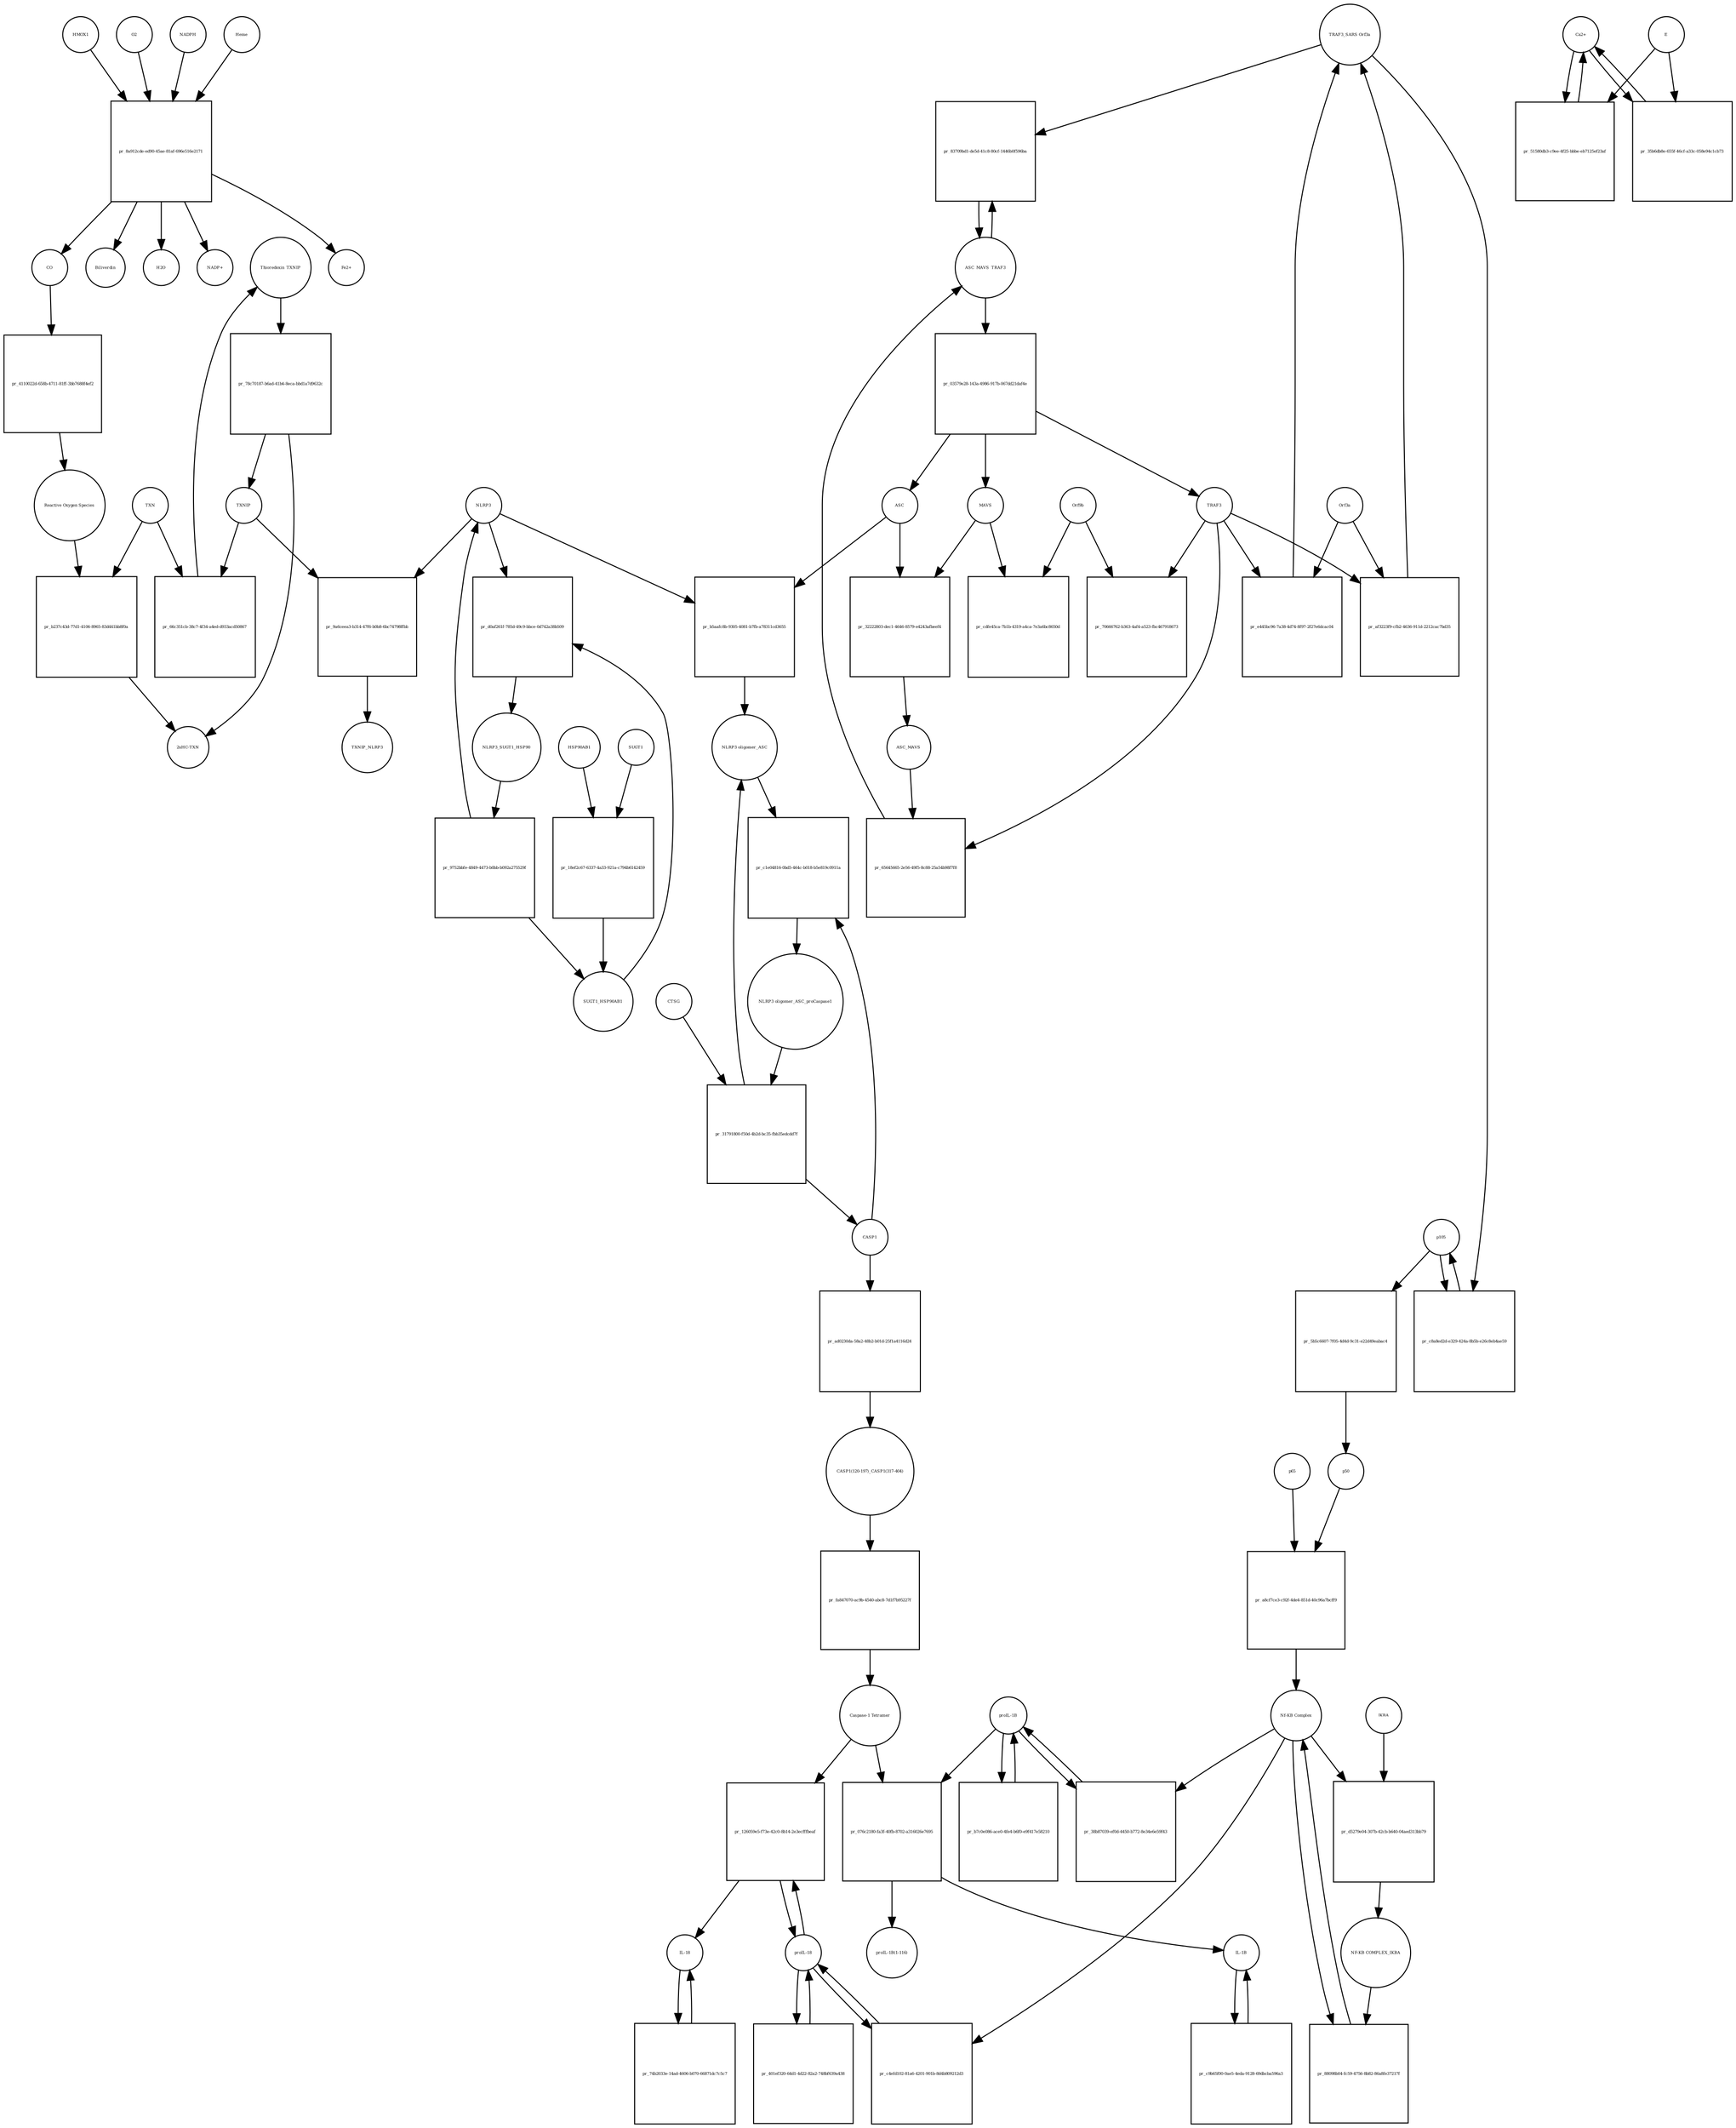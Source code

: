 strict digraph  {
Thioredoxin_TXNIP [annotation="urn_miriam_uniprot_P10599|urn_miriam_uniprot_Q9H3M7", bipartite=0, cls=complex, fontsize=4, label=Thioredoxin_TXNIP, shape=circle];
"pr_78c70187-b6ad-41b4-8eca-bbd1a7d9632c" [annotation="", bipartite=1, cls=process, fontsize=4, label="pr_78c70187-b6ad-41b4-8eca-bbd1a7d9632c", shape=square];
TXNIP [annotation=urn_miriam_uniprot_Q9H3M7, bipartite=0, cls=macromolecule, fontsize=4, label=TXNIP, shape=circle];
"2xHC-TXN" [annotation=urn_miriam_uniprot_P10599, bipartite=0, cls=macromolecule, fontsize=4, label="2xHC-TXN", shape=circle];
TXN [annotation=urn_miriam_uniprot_P10599, bipartite=0, cls=macromolecule, fontsize=4, label=TXN, shape=circle];
"pr_b237c43d-77d1-4106-8965-83d441bb8f0a" [annotation="", bipartite=1, cls=process, fontsize=4, label="pr_b237c43d-77d1-4106-8965-83d441bb8f0a", shape=square];
"Reactive Oxygen Species" [annotation="urn_miriam_obo.chebi_CHEBI%3A26523", bipartite=0, cls="simple chemical", fontsize=4, label="Reactive Oxygen Species", shape=circle];
"pr_66c351cb-38c7-4f34-a4ed-d933acd50867" [annotation="", bipartite=1, cls=process, fontsize=4, label="pr_66c351cb-38c7-4f34-a4ed-d933acd50867", shape=square];
HSP90AB1 [annotation=urn_miriam_uniprot_P08238, bipartite=0, cls=macromolecule, fontsize=4, label=HSP90AB1, shape=circle];
"pr_18ef2c67-6337-4a33-921a-c794b6142459" [annotation="", bipartite=1, cls=process, fontsize=4, label="pr_18ef2c67-6337-4a33-921a-c794b6142459", shape=square];
SUGT1 [annotation=urn_miriam_uniprot_Q9Y2Z0, bipartite=0, cls=macromolecule, fontsize=4, label=SUGT1, shape=circle];
SUGT1_HSP90AB1 [annotation="urn_miriam_uniprot_P08238|urn_miriam_uniprot_Q9Y2Z0", bipartite=0, cls=complex, fontsize=4, label=SUGT1_HSP90AB1, shape=circle];
NLRP3 [annotation=urn_miriam_uniprot_Q96P20, bipartite=0, cls=macromolecule, fontsize=4, label=NLRP3, shape=circle];
"pr_9a6ceea3-b314-47f6-b0b8-6bc74798ffbb" [annotation="", bipartite=1, cls=process, fontsize=4, label="pr_9a6ceea3-b314-47f6-b0b8-6bc74798ffbb", shape=square];
TXNIP_NLRP3 [annotation="urn_miriam_uniprot_Q9H3M7|urn_miriam_uniprot_Q96P20", bipartite=0, cls=complex, fontsize=4, label=TXNIP_NLRP3, shape=circle];
"NLRP3 oligomer_ASC_proCaspase1" [annotation="urn_miriam_uniprot_P29466|urn_miriam_uniprot_Q9ULZ3|urn_miriam_uniprot_Q96P20", bipartite=0, cls=complex, fontsize=4, label="NLRP3 oligomer_ASC_proCaspase1", shape=circle];
"pr_31791800-f50d-4b2d-bc35-fbb35edcdd7f" [annotation="", bipartite=1, cls=process, fontsize=4, label="pr_31791800-f50d-4b2d-bc35-fbb35edcdd7f", shape=square];
CASP1 [annotation=urn_miriam_uniprot_P29466, bipartite=0, cls=macromolecule, fontsize=4, label=CASP1, shape=circle];
CTSG [annotation=urn_miriam_uniprot_P08311, bipartite=0, cls=macromolecule, fontsize=4, label=CTSG, shape=circle];
"NLRP3 oligomer_ASC" [annotation="urn_miriam_uniprot_Q9ULZ3|urn_miriam_uniprot_Q96P20", bipartite=0, cls=complex, fontsize=4, label="NLRP3 oligomer_ASC", shape=circle];
"pr_ad0230da-58a2-48b2-b01d-25f1a4116d24" [annotation="", bipartite=1, cls=process, fontsize=4, label="pr_ad0230da-58a2-48b2-b01d-25f1a4116d24", shape=square];
"CASP1(120-197)_CASP1(317-404)" [annotation=urn_miriam_uniprot_P29466, bipartite=0, cls=complex, fontsize=4, label="CASP1(120-197)_CASP1(317-404)", shape=circle];
"pr_fa847070-ac9b-4540-abc8-7d1f7b95227f" [annotation="", bipartite=1, cls=process, fontsize=4, label="pr_fa847070-ac9b-4540-abc8-7d1f7b95227f", shape=square];
"Caspase-1 Tetramer" [annotation=urn_miriam_uniprot_P29466, bipartite=0, cls="complex multimer", fontsize=4, label="Caspase-1 Tetramer", shape=circle];
"proIL-1B" [annotation=urn_miriam_uniprot_P01584, bipartite=0, cls=macromolecule, fontsize=4, label="proIL-1B", shape=circle];
"pr_076c2180-fa3f-40fb-8702-a316026e7695" [annotation="", bipartite=1, cls=process, fontsize=4, label="pr_076c2180-fa3f-40fb-8702-a316026e7695", shape=square];
"IL-1B" [annotation=urn_miriam_uniprot_P01584, bipartite=0, cls=macromolecule, fontsize=4, label="IL-1B", shape=circle];
"proIL-1B(1-116)" [annotation=urn_miriam_uniprot_P01584, bipartite=0, cls=macromolecule, fontsize=4, label="proIL-1B(1-116)", shape=circle];
"pr_c9b65f00-0ae5-4eda-9128-69dbcba596a3" [annotation="", bipartite=1, cls="omitted process", fontsize=4, label="pr_c9b65f00-0ae5-4eda-9128-69dbcba596a3", shape=square];
"proIL-18" [annotation=urn_miriam_uniprot_Q14116, bipartite=0, cls=macromolecule, fontsize=4, label="proIL-18", shape=circle];
"pr_126059e5-f73e-42c0-8b14-2e3ecfffbeaf" [annotation="", bipartite=1, cls=process, fontsize=4, label="pr_126059e5-f73e-42c0-8b14-2e3ecfffbeaf", shape=square];
"IL-18" [annotation=urn_miriam_uniprot_Q14116, bipartite=0, cls=macromolecule, fontsize=4, label="IL-18", shape=circle];
"pr_74b2033e-14ad-4606-b070-66871dc7c5c7" [annotation="", bipartite=1, cls="omitted process", fontsize=4, label="pr_74b2033e-14ad-4606-b070-66871dc7c5c7", shape=square];
"pr_c1e04816-0bd5-464c-b018-b5e819c0911a" [annotation="", bipartite=1, cls=process, fontsize=4, label="pr_c1e04816-0bd5-464c-b018-b5e819c0911a", shape=square];
"pr_38b87039-ef0d-4450-b772-8e34e6e59f43" [annotation="", bipartite=1, cls=process, fontsize=4, label="pr_38b87039-ef0d-4450-b772-8e34e6e59f43", shape=square];
"Nf-KB Complex" [annotation="urn_miriam_uniprot_P19838|urn_miriam_uniprot_Q00653", bipartite=0, cls=complex, fontsize=4, label="Nf-KB Complex", shape=circle];
"pr_c4efd102-81a6-4201-901b-8d4b809212d3" [annotation="", bipartite=1, cls=process, fontsize=4, label="pr_c4efd102-81a6-4201-901b-8d4b809212d3", shape=square];
p50 [annotation=urn_miriam_uniprot_P19838, bipartite=0, cls=macromolecule, fontsize=4, label=p50, shape=circle];
"pr_a8cf7ce3-c92f-4de4-851d-40c96a7bcff9" [annotation="", bipartite=1, cls=process, fontsize=4, label="pr_a8cf7ce3-c92f-4de4-851d-40c96a7bcff9", shape=square];
p65 [annotation=urn_miriam_uniprot_Q00653, bipartite=0, cls=macromolecule, fontsize=4, label=p65, shape=circle];
Orf3a [annotation="urn_miriam_uniprot_P59632|urn_miriam_taxonomy_694009", bipartite=0, cls=macromolecule, fontsize=4, label=Orf3a, shape=circle];
"pr_af3223f9-cfb2-4636-911d-2212cac7bd35" [annotation="", bipartite=1, cls=process, fontsize=4, label="pr_af3223f9-cfb2-4636-911d-2212cac7bd35", shape=square];
TRAF3 [annotation=urn_miriam_uniprot_Q13114, bipartite=0, cls=macromolecule, fontsize=4, label=TRAF3, shape=circle];
"TRAF3_SARS Orf3a" [annotation="urn_miriam_uniprot_P59632|urn_miriam_uniprot_Q13114|urn_miriam_taxonomy_694009", bipartite=0, cls=complex, fontsize=4, label="TRAF3_SARS Orf3a", shape=circle];
p105 [annotation=urn_miriam_uniprot_P19838, bipartite=0, cls=macromolecule, fontsize=4, label=p105, shape=circle];
"pr_5b5c6607-7f05-4d4d-9c31-e22d49eabac4" [annotation="", bipartite=1, cls="omitted process", fontsize=4, label="pr_5b5c6607-7f05-4d4d-9c31-e22d49eabac4", shape=square];
ASC [annotation=urn_miriam_uniprot_Q9ULZ3, bipartite=0, cls=macromolecule, fontsize=4, label=ASC, shape=circle];
"pr_b5aafc8b-9305-4081-b7fb-a78311cd3655" [annotation="", bipartite=1, cls=process, fontsize=4, label="pr_b5aafc8b-9305-4081-b7fb-a78311cd3655", shape=square];
IKBA [annotation="", bipartite=0, cls=macromolecule, fontsize=4, label=IKBA, shape=circle];
"pr_d5279e04-307b-42cb-b640-04aed313bb79" [annotation="", bipartite=1, cls=process, fontsize=4, label="pr_d5279e04-307b-42cb-b640-04aed313bb79", shape=square];
"NF-KB COMPLEX_IKBA" [annotation=urn_miriam_uniprot_P19838, bipartite=0, cls=complex, fontsize=4, label="NF-KB COMPLEX_IKBA", shape=circle];
"pr_88098b04-fc59-4756-8b82-86a8fe37217f" [annotation="", bipartite=1, cls=process, fontsize=4, label="pr_88098b04-fc59-4756-8b82-86a8fe37217f", shape=square];
NLRP3_SUGT1_HSP90 [annotation="urn_miriam_uniprot_P08238|urn_miriam_uniprot_Q96P20|urn_miriam_uniprot_Q9Y2Z0", bipartite=0, cls=complex, fontsize=4, label=NLRP3_SUGT1_HSP90, shape=circle];
"pr_9752bbfe-4849-4473-b0bb-b092a275529f" [annotation="", bipartite=1, cls="omitted process", fontsize=4, label="pr_9752bbfe-4849-4473-b0bb-b092a275529f", shape=square];
"pr_32222803-dec1-4646-8579-e4243afbeef4" [annotation="", bipartite=1, cls=process, fontsize=4, label="pr_32222803-dec1-4646-8579-e4243afbeef4", shape=square];
ASC_MAVS [annotation=urn_miriam_uniprot_Q9ULZ3, bipartite=0, cls=complex, fontsize=4, label=ASC_MAVS, shape=circle];
MAVS [annotation=urn_miriam_uniprot_Q7Z434, bipartite=0, cls=macromolecule, fontsize=4, label=MAVS, shape=circle];
"pr_65645665-2e56-49f5-8c88-25a54b98f7f8" [annotation="", bipartite=1, cls=process, fontsize=4, label="pr_65645665-2e56-49f5-8c88-25a54b98f7f8", shape=square];
ASC_MAVS_TRAF3 [annotation="urn_miriam_pubmed_25847972|urn_miriam_uniprot_Q9ULZ3|urn_miriam_uniprot_Q13114", bipartite=0, cls=complex, fontsize=4, label=ASC_MAVS_TRAF3, shape=circle];
"pr_03579e28-143a-4986-917b-067dd21daf4e" [annotation="", bipartite=1, cls=process, fontsize=4, label="pr_03579e28-143a-4986-917b-067dd21daf4e", shape=square];
"pr_83709bd1-de5d-41c8-80cf-1446b0f596ba" [annotation="", bipartite=1, cls="omitted process", fontsize=4, label="pr_83709bd1-de5d-41c8-80cf-1446b0f596ba", shape=square];
"pr_d0af261f-785d-49c9-bbce-0d742a38b509" [annotation="", bipartite=1, cls=process, fontsize=4, label="pr_d0af261f-785d-49c9-bbce-0d742a38b509", shape=square];
"pr_b7c0e086-ace0-4fe4-b6f0-e9f417e58210" [annotation="", bipartite=1, cls=process, fontsize=4, label="pr_b7c0e086-ace0-4fe4-b6f0-e9f417e58210", shape=square];
"pr_401ef320-64d1-4d22-82a2-748bf639a438" [annotation="", bipartite=1, cls=process, fontsize=4, label="pr_401ef320-64d1-4d22-82a2-748bf639a438", shape=square];
"Ca2+" [annotation="urn_miriam_obo.chebi_CHEBI%3A29108", bipartite=0, cls="simple chemical", fontsize=4, label="Ca2+", shape=circle];
"pr_51580db3-c9ee-4f25-bbbe-eb7125ef23af" [annotation="", bipartite=1, cls=process, fontsize=4, label="pr_51580db3-c9ee-4f25-bbbe-eb7125ef23af", shape=square];
E [annotation="urn_miriam_uniprot_P59637|urn_miriam_taxonomy_694009", bipartite=0, cls=macromolecule, fontsize=4, label=E, shape=circle];
"pr_35b6db8e-655f-46cf-a33c-058e94c1cb73" [annotation="", bipartite=1, cls=process, fontsize=4, label="pr_35b6db8e-655f-46cf-a33c-058e94c1cb73", shape=square];
"pr_e445bc96-7a38-4d74-8f97-2f27e6dcac04" [annotation="", bipartite=1, cls=process, fontsize=4, label="pr_e445bc96-7a38-4d74-8f97-2f27e6dcac04", shape=square];
"pr_c8a8ed2d-e329-424a-8b5b-e26c8eb4ae59" [annotation="", bipartite=1, cls="omitted process", fontsize=4, label="pr_c8a8ed2d-e329-424a-8b5b-e26c8eb4ae59", shape=square];
Heme [annotation="urn_miriam_obo.chebi_CHEBI%3A30413", bipartite=0, cls="simple chemical", fontsize=4, label=Heme, shape=circle];
"pr_8a912cde-ed90-45ae-81af-696e516e2171" [annotation="", bipartite=1, cls=process, fontsize=4, label="pr_8a912cde-ed90-45ae-81af-696e516e2171", shape=square];
Biliverdin [annotation="urn_miriam_obo.chebi_CHEBI%3A17033", bipartite=0, cls="simple chemical", fontsize=4, label=Biliverdin, shape=circle];
HMOX1 [annotation=urn_miriam_uniprot_P09601, bipartite=0, cls=macromolecule, fontsize=4, label=HMOX1, shape=circle];
O2 [annotation="urn_miriam_obo.chebi_CHEBI%3A15379", bipartite=0, cls="simple chemical", fontsize=4, label=O2, shape=circle];
NADPH [annotation="urn_miriam_obo.chebi_CHEBI%3A16474", bipartite=0, cls="simple chemical", fontsize=4, label=NADPH, shape=circle];
H2O [annotation="urn_miriam_obo.chebi_CHEBI%3A15377", bipartite=0, cls="simple chemical", fontsize=4, label=H2O, shape=circle];
"NADP+" [annotation="urn_miriam_obo.chebi_CHEBI%3A18009", bipartite=0, cls="simple chemical", fontsize=4, label="NADP+", shape=circle];
CO [annotation="urn_miriam_obo.chebi_CHEBI%3A17245", bipartite=0, cls="simple chemical", fontsize=4, label=CO, shape=circle];
"Fe2+" [annotation="urn_miriam_obo.chebi_CHEBI%3A29033", bipartite=0, cls="simple chemical", fontsize=4, label="Fe2+", shape=circle];
"pr_4110022d-658b-4711-81ff-3bb7688f4ef2" [annotation="", bipartite=1, cls=process, fontsize=4, label="pr_4110022d-658b-4711-81ff-3bb7688f4ef2", shape=square];
"pr_cdfe45ca-7b1b-4319-a4ca-7e3a6bc8650d" [annotation="", bipartite=1, cls=process, fontsize=4, label="pr_cdfe45ca-7b1b-4319-a4ca-7e3a6bc8650d", shape=square];
Orf9b [annotation="urn_miriam_taxonomy_694009|urn_miriam_uniprot_P59636", bipartite=0, cls=macromolecule, fontsize=4, label=Orf9b, shape=circle];
"pr_70666762-b363-4af4-a523-fbc467918673" [annotation="", bipartite=1, cls=process, fontsize=4, label="pr_70666762-b363-4af4-a523-fbc467918673", shape=square];
Thioredoxin_TXNIP -> "pr_78c70187-b6ad-41b4-8eca-bbd1a7d9632c"  [annotation="", interaction_type=consumption];
"pr_78c70187-b6ad-41b4-8eca-bbd1a7d9632c" -> TXNIP  [annotation="", interaction_type=production];
"pr_78c70187-b6ad-41b4-8eca-bbd1a7d9632c" -> "2xHC-TXN"  [annotation="", interaction_type=production];
TXNIP -> "pr_66c351cb-38c7-4f34-a4ed-d933acd50867"  [annotation="", interaction_type=consumption];
TXNIP -> "pr_9a6ceea3-b314-47f6-b0b8-6bc74798ffbb"  [annotation="", interaction_type=consumption];
TXN -> "pr_b237c43d-77d1-4106-8965-83d441bb8f0a"  [annotation="", interaction_type=consumption];
TXN -> "pr_66c351cb-38c7-4f34-a4ed-d933acd50867"  [annotation="", interaction_type=consumption];
"pr_b237c43d-77d1-4106-8965-83d441bb8f0a" -> "2xHC-TXN"  [annotation="", interaction_type=production];
"Reactive Oxygen Species" -> "pr_b237c43d-77d1-4106-8965-83d441bb8f0a"  [annotation="", interaction_type="necessary stimulation"];
"pr_66c351cb-38c7-4f34-a4ed-d933acd50867" -> Thioredoxin_TXNIP  [annotation="", interaction_type=production];
HSP90AB1 -> "pr_18ef2c67-6337-4a33-921a-c794b6142459"  [annotation="", interaction_type=consumption];
"pr_18ef2c67-6337-4a33-921a-c794b6142459" -> SUGT1_HSP90AB1  [annotation="", interaction_type=production];
SUGT1 -> "pr_18ef2c67-6337-4a33-921a-c794b6142459"  [annotation="", interaction_type=consumption];
SUGT1_HSP90AB1 -> "pr_d0af261f-785d-49c9-bbce-0d742a38b509"  [annotation="", interaction_type=consumption];
NLRP3 -> "pr_9a6ceea3-b314-47f6-b0b8-6bc74798ffbb"  [annotation="", interaction_type=consumption];
NLRP3 -> "pr_b5aafc8b-9305-4081-b7fb-a78311cd3655"  [annotation="", interaction_type=consumption];
NLRP3 -> "pr_d0af261f-785d-49c9-bbce-0d742a38b509"  [annotation="", interaction_type=consumption];
"pr_9a6ceea3-b314-47f6-b0b8-6bc74798ffbb" -> TXNIP_NLRP3  [annotation="", interaction_type=production];
"NLRP3 oligomer_ASC_proCaspase1" -> "pr_31791800-f50d-4b2d-bc35-fbb35edcdd7f"  [annotation="", interaction_type=consumption];
"pr_31791800-f50d-4b2d-bc35-fbb35edcdd7f" -> CASP1  [annotation="", interaction_type=production];
"pr_31791800-f50d-4b2d-bc35-fbb35edcdd7f" -> "NLRP3 oligomer_ASC"  [annotation="", interaction_type=production];
CASP1 -> "pr_ad0230da-58a2-48b2-b01d-25f1a4116d24"  [annotation="", interaction_type=consumption];
CASP1 -> "pr_c1e04816-0bd5-464c-b018-b5e819c0911a"  [annotation="", interaction_type=consumption];
CTSG -> "pr_31791800-f50d-4b2d-bc35-fbb35edcdd7f"  [annotation="", interaction_type=catalysis];
"NLRP3 oligomer_ASC" -> "pr_c1e04816-0bd5-464c-b018-b5e819c0911a"  [annotation="", interaction_type=consumption];
"pr_ad0230da-58a2-48b2-b01d-25f1a4116d24" -> "CASP1(120-197)_CASP1(317-404)"  [annotation="", interaction_type=production];
"CASP1(120-197)_CASP1(317-404)" -> "pr_fa847070-ac9b-4540-abc8-7d1f7b95227f"  [annotation="", interaction_type=consumption];
"pr_fa847070-ac9b-4540-abc8-7d1f7b95227f" -> "Caspase-1 Tetramer"  [annotation="", interaction_type=production];
"Caspase-1 Tetramer" -> "pr_076c2180-fa3f-40fb-8702-a316026e7695"  [annotation="", interaction_type=catalysis];
"Caspase-1 Tetramer" -> "pr_126059e5-f73e-42c0-8b14-2e3ecfffbeaf"  [annotation="", interaction_type=catalysis];
"proIL-1B" -> "pr_076c2180-fa3f-40fb-8702-a316026e7695"  [annotation="", interaction_type=consumption];
"proIL-1B" -> "pr_38b87039-ef0d-4450-b772-8e34e6e59f43"  [annotation="", interaction_type=consumption];
"proIL-1B" -> "pr_b7c0e086-ace0-4fe4-b6f0-e9f417e58210"  [annotation="", interaction_type=consumption];
"pr_076c2180-fa3f-40fb-8702-a316026e7695" -> "IL-1B"  [annotation="", interaction_type=production];
"pr_076c2180-fa3f-40fb-8702-a316026e7695" -> "proIL-1B(1-116)"  [annotation="", interaction_type=production];
"IL-1B" -> "pr_c9b65f00-0ae5-4eda-9128-69dbcba596a3"  [annotation="", interaction_type=consumption];
"pr_c9b65f00-0ae5-4eda-9128-69dbcba596a3" -> "IL-1B"  [annotation="", interaction_type=production];
"proIL-18" -> "pr_126059e5-f73e-42c0-8b14-2e3ecfffbeaf"  [annotation="", interaction_type=consumption];
"proIL-18" -> "pr_c4efd102-81a6-4201-901b-8d4b809212d3"  [annotation="", interaction_type=consumption];
"proIL-18" -> "pr_401ef320-64d1-4d22-82a2-748bf639a438"  [annotation="", interaction_type=consumption];
"pr_126059e5-f73e-42c0-8b14-2e3ecfffbeaf" -> "IL-18"  [annotation="", interaction_type=production];
"pr_126059e5-f73e-42c0-8b14-2e3ecfffbeaf" -> "proIL-18"  [annotation="", interaction_type=production];
"IL-18" -> "pr_74b2033e-14ad-4606-b070-66871dc7c5c7"  [annotation="", interaction_type=consumption];
"pr_74b2033e-14ad-4606-b070-66871dc7c5c7" -> "IL-18"  [annotation="", interaction_type=production];
"pr_c1e04816-0bd5-464c-b018-b5e819c0911a" -> "NLRP3 oligomer_ASC_proCaspase1"  [annotation="", interaction_type=production];
"pr_38b87039-ef0d-4450-b772-8e34e6e59f43" -> "proIL-1B"  [annotation="", interaction_type=production];
"Nf-KB Complex" -> "pr_38b87039-ef0d-4450-b772-8e34e6e59f43"  [annotation=urn_miriam_pubmed_31034780, interaction_type=catalysis];
"Nf-KB Complex" -> "pr_c4efd102-81a6-4201-901b-8d4b809212d3"  [annotation=urn_miriam_pubmed_31034780, interaction_type=catalysis];
"Nf-KB Complex" -> "pr_d5279e04-307b-42cb-b640-04aed313bb79"  [annotation="", interaction_type=consumption];
"Nf-KB Complex" -> "pr_88098b04-fc59-4756-8b82-86a8fe37217f"  [annotation="", interaction_type=consumption];
"pr_c4efd102-81a6-4201-901b-8d4b809212d3" -> "proIL-18"  [annotation="", interaction_type=production];
p50 -> "pr_a8cf7ce3-c92f-4de4-851d-40c96a7bcff9"  [annotation="", interaction_type=consumption];
"pr_a8cf7ce3-c92f-4de4-851d-40c96a7bcff9" -> "Nf-KB Complex"  [annotation="", interaction_type=production];
p65 -> "pr_a8cf7ce3-c92f-4de4-851d-40c96a7bcff9"  [annotation="", interaction_type=consumption];
Orf3a -> "pr_af3223f9-cfb2-4636-911d-2212cac7bd35"  [annotation="", interaction_type=consumption];
Orf3a -> "pr_e445bc96-7a38-4d74-8f97-2f27e6dcac04"  [annotation="", interaction_type=consumption];
"pr_af3223f9-cfb2-4636-911d-2212cac7bd35" -> "TRAF3_SARS Orf3a"  [annotation="", interaction_type=production];
TRAF3 -> "pr_af3223f9-cfb2-4636-911d-2212cac7bd35"  [annotation="", interaction_type=consumption];
TRAF3 -> "pr_65645665-2e56-49f5-8c88-25a54b98f7f8"  [annotation="", interaction_type=consumption];
TRAF3 -> "pr_e445bc96-7a38-4d74-8f97-2f27e6dcac04"  [annotation="", interaction_type=consumption];
TRAF3 -> "pr_70666762-b363-4af4-a523-fbc467918673"  [annotation="", interaction_type=consumption];
"TRAF3_SARS Orf3a" -> "pr_83709bd1-de5d-41c8-80cf-1446b0f596ba"  [annotation="urn_miriam_pubmed_25847972|urn_miriam_pubmed_31034780|urn_miriam_taxonomy_9606", interaction_type=catalysis];
"TRAF3_SARS Orf3a" -> "pr_c8a8ed2d-e329-424a-8b5b-e26c8eb4ae59"  [annotation="urn_miriam_pubmed_31034780|urn_miriam_taxonomy_9606", interaction_type=catalysis];
p105 -> "pr_5b5c6607-7f05-4d4d-9c31-e22d49eabac4"  [annotation="", interaction_type=consumption];
p105 -> "pr_c8a8ed2d-e329-424a-8b5b-e26c8eb4ae59"  [annotation="", interaction_type=consumption];
"pr_5b5c6607-7f05-4d4d-9c31-e22d49eabac4" -> p50  [annotation="", interaction_type=production];
ASC -> "pr_b5aafc8b-9305-4081-b7fb-a78311cd3655"  [annotation="", interaction_type=consumption];
ASC -> "pr_32222803-dec1-4646-8579-e4243afbeef4"  [annotation="", interaction_type=consumption];
"pr_b5aafc8b-9305-4081-b7fb-a78311cd3655" -> "NLRP3 oligomer_ASC"  [annotation="", interaction_type=production];
IKBA -> "pr_d5279e04-307b-42cb-b640-04aed313bb79"  [annotation="", interaction_type=consumption];
"pr_d5279e04-307b-42cb-b640-04aed313bb79" -> "NF-KB COMPLEX_IKBA"  [annotation="", interaction_type=production];
"NF-KB COMPLEX_IKBA" -> "pr_88098b04-fc59-4756-8b82-86a8fe37217f"  [annotation="", interaction_type=inhibition];
"pr_88098b04-fc59-4756-8b82-86a8fe37217f" -> "Nf-KB Complex"  [annotation="", interaction_type=production];
NLRP3_SUGT1_HSP90 -> "pr_9752bbfe-4849-4473-b0bb-b092a275529f"  [annotation="", interaction_type=consumption];
"pr_9752bbfe-4849-4473-b0bb-b092a275529f" -> NLRP3  [annotation="", interaction_type=production];
"pr_9752bbfe-4849-4473-b0bb-b092a275529f" -> SUGT1_HSP90AB1  [annotation="", interaction_type=production];
"pr_32222803-dec1-4646-8579-e4243afbeef4" -> ASC_MAVS  [annotation="", interaction_type=production];
ASC_MAVS -> "pr_65645665-2e56-49f5-8c88-25a54b98f7f8"  [annotation="", interaction_type=consumption];
MAVS -> "pr_32222803-dec1-4646-8579-e4243afbeef4"  [annotation="", interaction_type=consumption];
MAVS -> "pr_cdfe45ca-7b1b-4319-a4ca-7e3a6bc8650d"  [annotation="", interaction_type=consumption];
"pr_65645665-2e56-49f5-8c88-25a54b98f7f8" -> ASC_MAVS_TRAF3  [annotation="", interaction_type=production];
ASC_MAVS_TRAF3 -> "pr_03579e28-143a-4986-917b-067dd21daf4e"  [annotation="", interaction_type=consumption];
ASC_MAVS_TRAF3 -> "pr_83709bd1-de5d-41c8-80cf-1446b0f596ba"  [annotation="", interaction_type=consumption];
"pr_03579e28-143a-4986-917b-067dd21daf4e" -> ASC  [annotation="", interaction_type=production];
"pr_03579e28-143a-4986-917b-067dd21daf4e" -> TRAF3  [annotation="", interaction_type=production];
"pr_03579e28-143a-4986-917b-067dd21daf4e" -> MAVS  [annotation="", interaction_type=production];
"pr_83709bd1-de5d-41c8-80cf-1446b0f596ba" -> ASC_MAVS_TRAF3  [annotation="", interaction_type=production];
"pr_d0af261f-785d-49c9-bbce-0d742a38b509" -> NLRP3_SUGT1_HSP90  [annotation="", interaction_type=production];
"pr_b7c0e086-ace0-4fe4-b6f0-e9f417e58210" -> "proIL-1B"  [annotation="", interaction_type=production];
"pr_401ef320-64d1-4d22-82a2-748bf639a438" -> "proIL-18"  [annotation="", interaction_type=production];
"Ca2+" -> "pr_51580db3-c9ee-4f25-bbbe-eb7125ef23af"  [annotation="", interaction_type=consumption];
"Ca2+" -> "pr_35b6db8e-655f-46cf-a33c-058e94c1cb73"  [annotation="", interaction_type=consumption];
"pr_51580db3-c9ee-4f25-bbbe-eb7125ef23af" -> "Ca2+"  [annotation="", interaction_type=production];
E -> "pr_51580db3-c9ee-4f25-bbbe-eb7125ef23af"  [annotation="urn_miriam_pubmed_26331680|urn_miriam_doi_10.1016%2Fj.bbrc.2020.05.206|urn_miriam_taxonomy_392815", interaction_type=catalysis];
E -> "pr_35b6db8e-655f-46cf-a33c-058e94c1cb73"  [annotation="urn_miriam_pubmed_26331680|urn_miriam_doi_10.1016%2Fj.bbrc.2020.05.206|urn_miriam_taxonomy_392815", interaction_type=catalysis];
"pr_35b6db8e-655f-46cf-a33c-058e94c1cb73" -> "Ca2+"  [annotation="", interaction_type=production];
"pr_e445bc96-7a38-4d74-8f97-2f27e6dcac04" -> "TRAF3_SARS Orf3a"  [annotation="", interaction_type=production];
"pr_c8a8ed2d-e329-424a-8b5b-e26c8eb4ae59" -> p105  [annotation="", interaction_type=production];
Heme -> "pr_8a912cde-ed90-45ae-81af-696e516e2171"  [annotation="", interaction_type=consumption];
"pr_8a912cde-ed90-45ae-81af-696e516e2171" -> Biliverdin  [annotation="", interaction_type=production];
"pr_8a912cde-ed90-45ae-81af-696e516e2171" -> H2O  [annotation="", interaction_type=production];
"pr_8a912cde-ed90-45ae-81af-696e516e2171" -> "NADP+"  [annotation="", interaction_type=production];
"pr_8a912cde-ed90-45ae-81af-696e516e2171" -> CO  [annotation="", interaction_type=production];
"pr_8a912cde-ed90-45ae-81af-696e516e2171" -> "Fe2+"  [annotation="", interaction_type=production];
HMOX1 -> "pr_8a912cde-ed90-45ae-81af-696e516e2171"  [annotation="", interaction_type=catalysis];
O2 -> "pr_8a912cde-ed90-45ae-81af-696e516e2171"  [annotation="", interaction_type=consumption];
NADPH -> "pr_8a912cde-ed90-45ae-81af-696e516e2171"  [annotation="", interaction_type=consumption];
CO -> "pr_4110022d-658b-4711-81ff-3bb7688f4ef2"  [annotation="urn_miriam_pubmed_28356568|urn_miriam_pubmed_25770182", interaction_type=inhibition];
"pr_4110022d-658b-4711-81ff-3bb7688f4ef2" -> "Reactive Oxygen Species"  [annotation="", interaction_type=production];
Orf9b -> "pr_cdfe45ca-7b1b-4319-a4ca-7e3a6bc8650d"  [annotation="urn_miriam_doi_10.4049%2Fjimmunol.1303196", interaction_type=catalysis];
Orf9b -> "pr_70666762-b363-4af4-a523-fbc467918673"  [annotation="urn_miriam_doi_10.4049%2Fjimmunol.1303196", interaction_type=catalysis];
}
